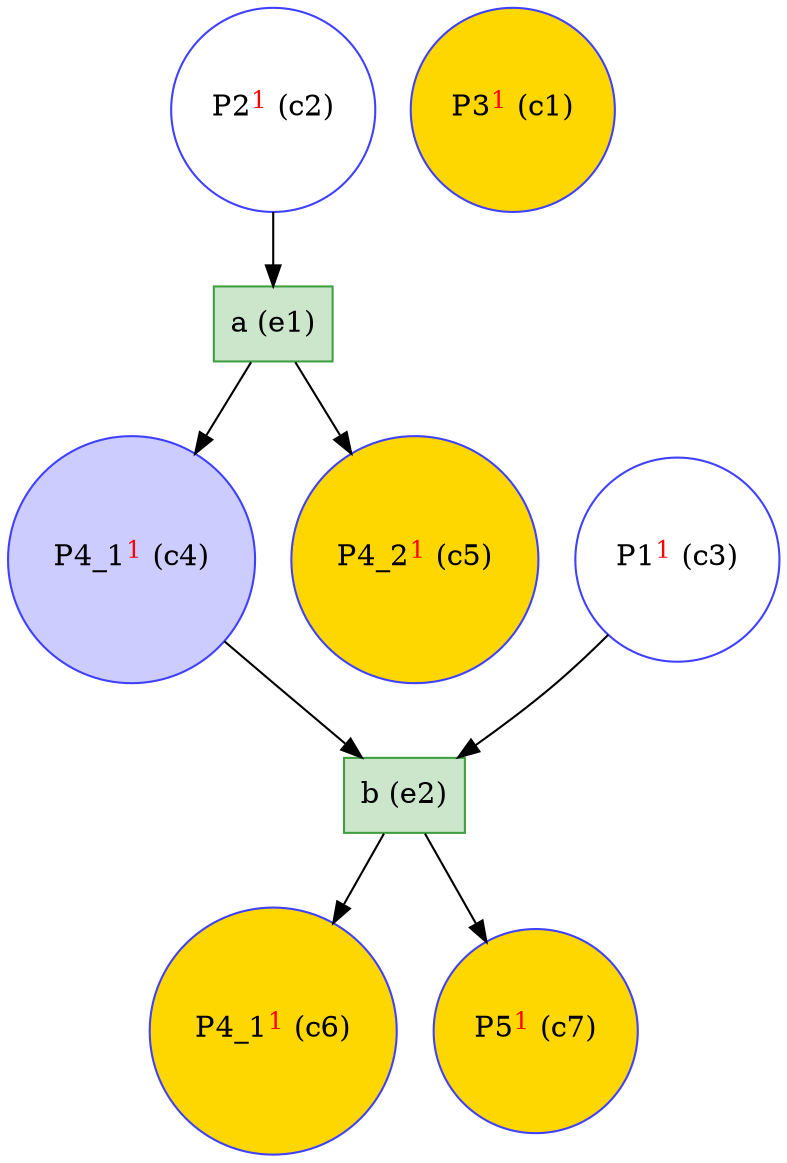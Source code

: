 digraph test {
  c2 -> e1;
  c3 -> e2;
  e1 -> c4;
  c4 -> e2;
  e1 -> c5;
  e2 -> c6;
  e2 -> c7;
  c1 [color="#4040ff" fillcolor="gold" label= <P3<FONT COLOR="red"><SUP>1</SUP></FONT>&nbsp;(c1)> shape=circle style=filled];
  c2 [color="#4040ff" fillcolor="transparent" label= <P2<FONT COLOR="red"><SUP>1</SUP></FONT>&nbsp;(c2)> shape=circle style=filled];
  c3 [color="#4040ff" fillcolor="transparent" label= <P1<FONT COLOR="red"><SUP>1</SUP></FONT>&nbsp;(c3)> shape=circle style=filled];
  c4 [color="#4040ff" fillcolor="#ccccff" label= <P4_1<FONT COLOR="red"><SUP>1</SUP></FONT>&nbsp;(c4)> shape=circle style=filled];
  c5 [color="#4040ff" fillcolor="gold" label= <P4_2<FONT COLOR="red"><SUP>1</SUP></FONT>&nbsp;(c5)> shape=circle style=filled];
  c6 [color="#4040ff" fillcolor="gold" label= <P4_1<FONT COLOR="red"><SUP>1</SUP></FONT>&nbsp;(c6)> shape=circle style=filled];
  c7 [color="#4040ff" fillcolor="gold" label= <P5<FONT COLOR="red"><SUP>1</SUP></FONT>&nbsp;(c7)> shape=circle style=filled];
  e1 [color="#409f40" fillcolor="#cce6cc" label="a (e1)" shape=box style=filled];
  e2 [color="#409f40" fillcolor="#cce6cc" label="b (e2)" shape=box style=filled];
}
